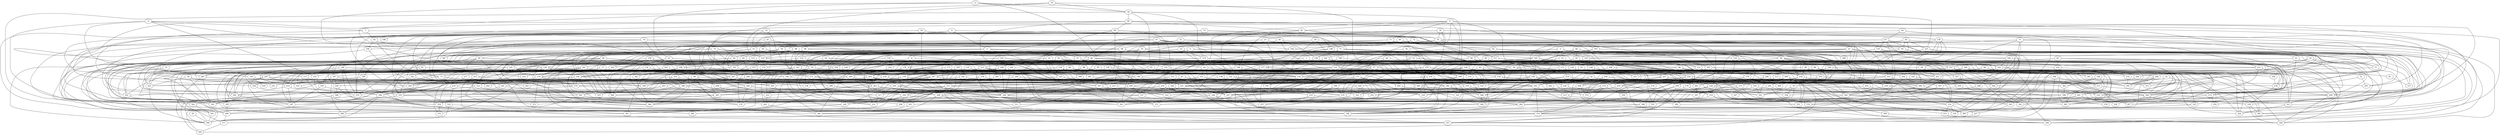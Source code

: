 strict graph "gnp_random_graph(400,0.015)" {
0;
1;
2;
3;
4;
5;
6;
7;
8;
9;
10;
11;
12;
13;
14;
15;
16;
17;
18;
19;
20;
21;
22;
23;
24;
25;
26;
27;
28;
29;
30;
31;
32;
33;
34;
35;
36;
37;
38;
39;
40;
41;
42;
43;
44;
45;
46;
47;
48;
49;
50;
51;
52;
53;
54;
55;
56;
57;
58;
59;
60;
61;
62;
63;
64;
65;
66;
67;
68;
69;
70;
71;
72;
73;
74;
75;
76;
77;
78;
79;
80;
81;
82;
83;
84;
85;
86;
87;
88;
89;
90;
91;
92;
93;
94;
95;
96;
97;
98;
99;
100;
101;
102;
103;
104;
105;
106;
107;
108;
109;
110;
111;
112;
113;
114;
115;
116;
117;
118;
119;
120;
121;
122;
123;
124;
125;
126;
127;
128;
129;
130;
131;
132;
133;
134;
135;
136;
137;
138;
139;
140;
141;
142;
143;
144;
145;
146;
147;
148;
149;
150;
151;
152;
153;
154;
155;
156;
157;
158;
159;
160;
161;
162;
163;
164;
165;
166;
167;
168;
169;
170;
171;
172;
173;
174;
175;
176;
177;
178;
179;
180;
181;
182;
183;
184;
185;
186;
187;
188;
189;
190;
191;
192;
193;
194;
195;
196;
197;
198;
199;
200;
201;
202;
203;
204;
205;
206;
207;
208;
209;
210;
211;
212;
213;
214;
215;
216;
217;
218;
219;
220;
221;
222;
223;
224;
225;
226;
227;
228;
229;
230;
231;
232;
233;
234;
235;
236;
237;
238;
239;
240;
241;
242;
243;
244;
245;
246;
247;
248;
249;
250;
251;
252;
253;
254;
255;
256;
257;
258;
259;
260;
261;
262;
263;
264;
265;
266;
267;
268;
269;
270;
271;
272;
273;
274;
275;
276;
277;
278;
279;
280;
281;
282;
283;
284;
285;
286;
287;
288;
289;
290;
291;
292;
293;
294;
295;
296;
297;
298;
299;
300;
301;
302;
303;
304;
305;
306;
307;
308;
309;
310;
311;
312;
313;
314;
315;
316;
317;
318;
319;
320;
321;
322;
323;
324;
325;
326;
327;
328;
329;
330;
331;
332;
333;
334;
335;
336;
337;
338;
339;
340;
341;
342;
343;
344;
345;
346;
347;
348;
349;
350;
351;
352;
353;
354;
355;
356;
357;
358;
359;
360;
361;
362;
363;
364;
365;
366;
367;
368;
369;
370;
371;
372;
373;
374;
375;
376;
377;
378;
379;
380;
381;
382;
383;
384;
385;
386;
387;
388;
389;
390;
391;
392;
393;
394;
395;
396;
397;
398;
399;
0 -- 2  [is_available=True, prob="0.14694449603"];
0 -- 292  [is_available=True, prob="0.543612323707"];
0 -- 70  [is_available=True, prob="0.851135130073"];
0 -- 73  [is_available=True, prob="1.0"];
0 -- 13  [is_available=True, prob="1.0"];
0 -- 251  [is_available=True, prob="0.992114525195"];
1 -- 225  [is_available=True, prob="0.807864538722"];
1 -- 197  [is_available=True, prob="0.594368779039"];
2 -- 64  [is_available=True, prob="0.243637148551"];
2 -- 387  [is_available=True, prob="1.0"];
2 -- 37  [is_available=True, prob="1.0"];
2 -- 201  [is_available=True, prob="1.0"];
2 -- 384  [is_available=True, prob="0.518034780957"];
2 -- 92  [is_available=True, prob="0.96355299249"];
2 -- 125  [is_available=True, prob="0.546538984574"];
3 -- 320  [is_available=True, prob="1.0"];
3 -- 272  [is_available=True, prob="0.699775963404"];
3 -- 38  [is_available=True, prob="1.0"];
3 -- 267  [is_available=True, prob="1.0"];
3 -- 79  [is_available=True, prob="0.71492486943"];
3 -- 16  [is_available=True, prob="0.735065519127"];
3 -- 373  [is_available=True, prob="0.568395208954"];
3 -- 380  [is_available=True, prob="0.39723599661"];
4 -- 7  [is_available=True, prob="1.0"];
4 -- 393  [is_available=True, prob="0.442879208554"];
4 -- 339  [is_available=True, prob="1.0"];
4 -- 117  [is_available=True, prob="1.0"];
4 -- 155  [is_available=True, prob="0.808313178905"];
4 -- 126  [is_available=True, prob="0.921834881513"];
5 -- 256  [is_available=True, prob="1.0"];
5 -- 33  [is_available=True, prob="0.552987838872"];
5 -- 291  [is_available=True, prob="0.0169830321972"];
5 -- 200  [is_available=True, prob="1.0"];
5 -- 298  [is_available=True, prob="1.0"];
5 -- 110  [is_available=True, prob="0.990715065185"];
5 -- 216  [is_available=True, prob="0.919939548149"];
5 -- 218  [is_available=True, prob="0.848789905794"];
6 -- 280  [is_available=True, prob="1.0"];
6 -- 249  [is_available=True, prob="1.0"];
6 -- 175  [is_available=True, prob="0.171063386462"];
7 -- 65  [is_available=True, prob="0.617405160604"];
7 -- 245  [is_available=True, prob="0.712616267055"];
7 -- 71  [is_available=True, prob="0.766653483558"];
8 -- 131  [is_available=True, prob="0.141253153368"];
8 -- 296  [is_available=True, prob="0.129941707272"];
8 -- 201  [is_available=True, prob="0.883163331762"];
8 -- 268  [is_available=True, prob="0.789837362602"];
8 -- 13  [is_available=True, prob="0.988112934517"];
8 -- 58  [is_available=True, prob="0.243129811067"];
8 -- 378  [is_available=True, prob="1.0"];
8 -- 382  [is_available=True, prob="0.864123968782"];
9 -- 34  [is_available=True, prob="0.605747683142"];
9 -- 262  [is_available=True, prob="0.826492561996"];
9 -- 295  [is_available=True, prob="0.692701622677"];
9 -- 42  [is_available=True, prob="0.342392783106"];
9 -- 11  [is_available=True, prob="0.493606050666"];
9 -- 172  [is_available=True, prob="0.0403824044321"];
9 -- 151  [is_available=True, prob="0.346703587705"];
9 -- 91  [is_available=True, prob="0.674557549163"];
9 -- 394  [is_available=True, prob="0.79030622488"];
10 -- 13  [is_available=True, prob="1.0"];
10 -- 46  [is_available=True, prob="0.0248096515046"];
10 -- 308  [is_available=True, prob="0.364686979401"];
10 -- 377  [is_available=True, prob="1.0"];
10 -- 249  [is_available=True, prob="0.94540710447"];
10 -- 251  [is_available=True, prob="0.45160260404"];
11 -- 96  [is_available=True, prob="1.0"];
11 -- 385  [is_available=True, prob="0.550388718654"];
11 -- 258  [is_available=True, prob="0.276140834327"];
11 -- 369  [is_available=True, prob="0.919661281537"];
11 -- 250  [is_available=True, prob="0.0057835211692"];
11 -- 159  [is_available=True, prob="0.328324115141"];
12 -- 56  [is_available=True, prob="0.229447478656"];
12 -- 168  [is_available=True, prob="0.00413104912939"];
12 -- 207  [is_available=True, prob="1.0"];
12 -- 223  [is_available=True, prob="0.899420955877"];
12 -- 23  [is_available=True, prob="0.389129580945"];
13 -- 193  [is_available=True, prob="0.462480750412"];
13 -- 37  [is_available=True, prob="0.131780652446"];
13 -- 114  [is_available=True, prob="0.201929708494"];
13 -- 315  [is_available=True, prob="0.997412022577"];
13 -- 138  [is_available=True, prob="0.616037273373"];
14 -- 364  [is_available=True, prob="0.135462272253"];
14 -- 76  [is_available=True, prob="0.797703744583"];
14 -- 141  [is_available=True, prob="0.197831543258"];
14 -- 277  [is_available=True, prob="0.479871457864"];
14 -- 184  [is_available=True, prob="0.63238321235"];
14 -- 57  [is_available=True, prob="0.865725137761"];
15 -- 99  [is_available=True, prob="1.0"];
15 -- 70  [is_available=True, prob="0.908767654807"];
15 -- 103  [is_available=True, prob="0.368466122228"];
15 -- 328  [is_available=True, prob="0.336789781862"];
15 -- 210  [is_available=True, prob="0.999403217083"];
15 -- 349  [is_available=True, prob="0.638114788134"];
16 -- 369  [is_available=True, prob="0.0995433882185"];
16 -- 172  [is_available=True, prob="0.624890379816"];
16 -- 77  [is_available=True, prob="1.0"];
16 -- 327  [is_available=True, prob="0.648832712227"];
17 -- 217  [is_available=True, prob="0.656326529959"];
17 -- 273  [is_available=True, prob="0.224202467785"];
18 -- 288  [is_available=True, prob="1.0"];
18 -- 66  [is_available=True, prob="1.0"];
18 -- 167  [is_available=True, prob="0.148862343419"];
18 -- 267  [is_available=True, prob="1.0"];
18 -- 366  [is_available=True, prob="0.464686446462"];
18 -- 48  [is_available=True, prob="0.572131259323"];
19 -- 256  [is_available=True, prob="1.0"];
19 -- 384  [is_available=True, prob="1.0"];
19 -- 259  [is_available=True, prob="0.704895933965"];
19 -- 393  [is_available=True, prob="0.551528799831"];
19 -- 42  [is_available=True, prob="0.542726799895"];
19 -- 176  [is_available=True, prob="0.502273531576"];
19 -- 212  [is_available=True, prob="0.942010824772"];
19 -- 31  [is_available=True, prob="0.884157506073"];
20 -- 70  [is_available=True, prob="0.291089807614"];
20 -- 169  [is_available=True, prob="0.130727350484"];
20 -- 394  [is_available=True, prob="0.18961298594"];
20 -- 171  [is_available=True, prob="0.178081598799"];
20 -- 48  [is_available=True, prob="0.0220286882205"];
20 -- 181  [is_available=True, prob="1.0"];
20 -- 281  [is_available=True, prob="0.577871449617"];
20 -- 27  [is_available=True, prob="0.866706298725"];
21 -- 291  [is_available=True, prob="0.124084069616"];
21 -- 231  [is_available=True, prob="0.451115153273"];
21 -- 367  [is_available=True, prob="1.0"];
21 -- 147  [is_available=True, prob="0.981666528168"];
21 -- 246  [is_available=True, prob="0.481293565208"];
21 -- 120  [is_available=True, prob="1.0"];
21 -- 348  [is_available=True, prob="0.39260501189"];
21 -- 125  [is_available=True, prob="0.0774448398296"];
22 -- 320  [is_available=True, prob="0.87507762765"];
22 -- 129  [is_available=True, prob="0.518185887511"];
22 -- 330  [is_available=True, prob="0.732477658549"];
22 -- 269  [is_available=True, prob="0.844021967216"];
22 -- 174  [is_available=True, prob="1.0"];
22 -- 157  [is_available=True, prob="1.0"];
22 -- 178  [is_available=True, prob="0.262593815017"];
22 -- 283  [is_available=True, prob="0.242693573483"];
22 -- 61  [is_available=True, prob="0.171033545273"];
23 -- 73  [is_available=True, prob="1.0"];
23 -- 355  [is_available=True, prob="0.527938427562"];
23 -- 245  [is_available=True, prob="1.0"];
23 -- 142  [is_available=True, prob="0.567109486339"];
24 -- 226  [is_available=True, prob="0.0447481590711"];
24 -- 395  [is_available=True, prob="0.702418217069"];
24 -- 237  [is_available=True, prob="1.0"];
25 -- 240  [is_available=True, prob="0.955968266441"];
25 -- 385  [is_available=True, prob="0.0115104035294"];
25 -- 211  [is_available=True, prob="0.265915248571"];
25 -- 300  [is_available=True, prob="0.437267838243"];
26 -- 179  [is_available=True, prob="0.900303271251"];
26 -- 123  [is_available=True, prob="1.0"];
26 -- 133  [is_available=True, prob="0.652643324945"];
26 -- 383  [is_available=True, prob="0.550908970827"];
27 -- 257  [is_available=True, prob="1.0"];
27 -- 50  [is_available=True, prob="0.225200238856"];
27 -- 170  [is_available=True, prob="0.854267367622"];
27 -- 321  [is_available=True, prob="0.689369375801"];
28 -- 252  [is_available=True, prob="1.0"];
28 -- 35  [is_available=True, prob="0.708325040782"];
28 -- 131  [is_available=True, prob="0.357237208023"];
28 -- 257  [is_available=True, prob="1.0"];
29 -- 132  [is_available=True, prob="1.0"];
29 -- 239  [is_available=True, prob="0.754961002827"];
29 -- 307  [is_available=True, prob="0.960853344334"];
29 -- 188  [is_available=True, prob="0.937553074465"];
29 -- 93  [is_available=True, prob="0.663220231924"];
29 -- 223  [is_available=True, prob="0.110320133723"];
30 -- 56  [is_available=True, prob="0.885341675876"];
30 -- 57  [is_available=True, prob="1.0"];
30 -- 114  [is_available=True, prob="1.0"];
30 -- 92  [is_available=True, prob="0.108114413097"];
31 -- 322  [is_available=True, prob="0.583028531452"];
32 -- 387  [is_available=True, prob="0.629316392394"];
32 -- 292  [is_available=True, prob="0.930285235078"];
32 -- 171  [is_available=True, prob="0.00318841484237"];
32 -- 85  [is_available=True, prob="0.755251095088"];
32 -- 342  [is_available=True, prob="0.552802074782"];
32 -- 93  [is_available=True, prob="0.4471622587"];
33 -- 322  [is_available=True, prob="0.99291679023"];
33 -- 112  [is_available=True, prob="0.850836307329"];
33 -- 274  [is_available=True, prob="0.388257687728"];
33 -- 152  [is_available=True, prob="0.100146191854"];
33 -- 57  [is_available=True, prob="0.853132232404"];
34 -- 101  [is_available=True, prob="0.0148951838462"];
34 -- 133  [is_available=True, prob="0.102757115731"];
35 -- 327  [is_available=True, prob="1.0"];
35 -- 170  [is_available=True, prob="0.412497656843"];
35 -- 280  [is_available=True, prob="0.346808529484"];
35 -- 243  [is_available=True, prob="0.0158649901138"];
35 -- 216  [is_available=True, prob="0.142633715912"];
35 -- 186  [is_available=True, prob="0.073510736308"];
35 -- 383  [is_available=True, prob="1.0"];
35 -- 63  [is_available=True, prob="0.311049948176"];
36 -- 399  [is_available=True, prob="0.396411753798"];
37 -- 199  [is_available=True, prob="0.105119014291"];
37 -- 202  [is_available=True, prob="0.214409562391"];
37 -- 267  [is_available=True, prob="1.0"];
37 -- 124  [is_available=True, prob="0.648452025335"];
38 -- 384  [is_available=True, prob="0.331702161438"];
38 -- 258  [is_available=True, prob="0.815762871381"];
38 -- 324  [is_available=True, prob="0.0533851148634"];
38 -- 392  [is_available=True, prob="0.645615667275"];
38 -- 130  [is_available=True, prob="0.947451280264"];
38 -- 163  [is_available=True, prob="0.441384184039"];
38 -- 84  [is_available=True, prob="0.816058373713"];
39 -- 352  [is_available=True, prob="0.557051502983"];
39 -- 393  [is_available=True, prob="1.0"];
39 -- 323  [is_available=True, prob="0.717226300672"];
39 -- 222  [is_available=True, prob="0.649975870169"];
40 -- 67  [is_available=True, prob="1.0"];
40 -- 212  [is_available=True, prob="1.0"];
40 -- 77  [is_available=True, prob="0.247501771871"];
40 -- 149  [is_available=True, prob="0.0988443812018"];
41 -- 186  [is_available=True, prob="1.0"];
41 -- 398  [is_available=True, prob="0.389859425531"];
42 -- 81  [is_available=True, prob="0.449411618767"];
42 -- 213  [is_available=True, prob="1.0"];
42 -- 345  [is_available=True, prob="0.448760092183"];
42 -- 153  [is_available=True, prob="0.109150709677"];
42 -- 383  [is_available=True, prob="1.0"];
43 -- 192  [is_available=True, prob="0.526152425366"];
43 -- 68  [is_available=True, prob="0.889595769872"];
43 -- 357  [is_available=True, prob="1.0"];
44 -- 160  [is_available=True, prob="0.577358173066"];
44 -- 289  [is_available=True, prob="0.892282081586"];
44 -- 45  [is_available=True, prob="0.505452295476"];
44 -- 238  [is_available=True, prob="1.0"];
44 -- 320  [is_available=True, prob="0.659552880166"];
44 -- 337  [is_available=True, prob="0.0186419169331"];
44 -- 127  [is_available=True, prob="0.821322629423"];
45 -- 105  [is_available=True, prob="0.867388858166"];
45 -- 370  [is_available=True, prob="1.0"];
45 -- 326  [is_available=True, prob="0.145452501723"];
45 -- 300  [is_available=True, prob="0.902627805181"];
46 -- 68  [is_available=True, prob="0.674432575664"];
46 -- 229  [is_available=True, prob="0.980086901742"];
46 -- 299  [is_available=True, prob="1.0"];
46 -- 373  [is_available=True, prob="0.660162041704"];
46 -- 156  [is_available=True, prob="1.0"];
47 -- 260  [is_available=True, prob="0.483609884969"];
47 -- 357  [is_available=True, prob="0.254815209499"];
47 -- 326  [is_available=True, prob="0.240210437181"];
47 -- 104  [is_available=True, prob="0.298322263504"];
47 -- 106  [is_available=True, prob="0.883847851887"];
47 -- 107  [is_available=True, prob="0.893294178462"];
47 -- 296  [is_available=True, prob="0.721136085457"];
47 -- 210  [is_available=True, prob="1.0"];
47 -- 282  [is_available=True, prob="0.441903062598"];
48 -- 344  [is_available=True, prob="0.562491023433"];
48 -- 227  [is_available=True, prob="0.992381364166"];
48 -- 340  [is_available=True, prob="1.0"];
48 -- 394  [is_available=True, prob="0.570704088353"];
48 -- 299  [is_available=True, prob="0.565437760211"];
48 -- 269  [is_available=True, prob="0.491315187203"];
48 -- 365  [is_available=True, prob="0.49291221892"];
48 -- 241  [is_available=True, prob="0.989085500163"];
48 -- 116  [is_available=True, prob="1.0"];
48 -- 341  [is_available=True, prob="1.0"];
48 -- 88  [is_available=True, prob="1.0"];
49 -- 260  [is_available=True, prob="0.599122741579"];
49 -- 125  [is_available=True, prob="0.949555244725"];
49 -- 62  [is_available=True, prob="1.0"];
49 -- 359  [is_available=True, prob="0.801713437482"];
50 -- 97  [is_available=True, prob="0.751643645372"];
50 -- 323  [is_available=True, prob="0.967819426594"];
50 -- 360  [is_available=True, prob="0.172054449115"];
50 -- 335  [is_available=True, prob="0.637811871092"];
50 -- 152  [is_available=True, prob="0.618426103711"];
50 -- 92  [is_available=True, prob="0.775523283632"];
51 -- 281  [is_available=True, prob="0.699519989008"];
51 -- 332  [is_available=True, prob="0.458667509283"];
52 -- 312  [is_available=True, prob="1.0"];
52 -- 177  [is_available=True, prob="0.707495472187"];
52 -- 170  [is_available=True, prob="0.313232372362"];
52 -- 387  [is_available=True, prob="0.747892279942"];
52 -- 119  [is_available=True, prob="0.358042542119"];
53 -- 347  [is_available=True, prob="1.0"];
53 -- 290  [is_available=True, prob="1.0"];
53 -- 179  [is_available=True, prob="1.0"];
53 -- 172  [is_available=True, prob="1.0"];
54 -- 198  [is_available=True, prob="1.0"];
54 -- 326  [is_available=True, prob="1.0"];
54 -- 72  [is_available=True, prob="1.0"];
54 -- 363  [is_available=True, prob="0.501163394992"];
54 -- 334  [is_available=True, prob="0.55257372144"];
54 -- 148  [is_available=True, prob="1.0"];
54 -- 252  [is_available=True, prob="0.410540238964"];
55 -- 265  [is_available=True, prob="0.301160091511"];
55 -- 130  [is_available=True, prob="0.803153849868"];
55 -- 219  [is_available=True, prob="1.0"];
55 -- 271  [is_available=True, prob="0.46553869164"];
56 -- 97  [is_available=True, prob="0.249224347392"];
56 -- 365  [is_available=True, prob="0.0135347552088"];
56 -- 119  [is_available=True, prob="0.71150101398"];
56 -- 152  [is_available=True, prob="0.763968277151"];
56 -- 60  [is_available=True, prob="0.965902486829"];
57 -- 379  [is_available=True, prob="1.0"];
57 -- 294  [is_available=True, prob="0.834121308167"];
57 -- 200  [is_available=True, prob="0.890789801758"];
57 -- 269  [is_available=True, prob="0.536016663473"];
57 -- 370  [is_available=True, prob="0.559630865425"];
57 -- 310  [is_available=True, prob="0.569609586467"];
57 -- 376  [is_available=True, prob="0.788964689731"];
57 -- 191  [is_available=True, prob="0.185844684604"];
57 -- 285  [is_available=True, prob="0.041346520926"];
57 -- 255  [is_available=True, prob="0.760743696056"];
58 -- 201  [is_available=True, prob="1.0"];
58 -- 250  [is_available=True, prob="0.577118763988"];
58 -- 390  [is_available=True, prob="1.0"];
58 -- 382  [is_available=True, prob="1.0"];
59 -- 384  [is_available=True, prob="0.556886749738"];
59 -- 265  [is_available=True, prob="0.795500218793"];
59 -- 299  [is_available=True, prob="1.0"];
59 -- 239  [is_available=True, prob="1.0"];
59 -- 178  [is_available=True, prob="0.413248101682"];
59 -- 188  [is_available=True, prob="0.40665704508"];
60 -- 65  [is_available=True, prob="1.0"];
60 -- 69  [is_available=True, prob="0.93541538273"];
60 -- 105  [is_available=True, prob="1.0"];
60 -- 269  [is_available=True, prob="1.0"];
60 -- 240  [is_available=True, prob="1.0"];
60 -- 297  [is_available=True, prob="1.0"];
60 -- 91  [is_available=True, prob="0.136057690098"];
60 -- 188  [is_available=True, prob="0.495026897087"];
61 -- 396  [is_available=True, prob="0.25699827338"];
61 -- 78  [is_available=True, prob="0.751842111587"];
61 -- 269  [is_available=True, prob="1.0"];
62 -- 224  [is_available=True, prob="0.596651219725"];
62 -- 129  [is_available=True, prob="0.370132017097"];
62 -- 99  [is_available=True, prob="0.264982233025"];
62 -- 329  [is_available=True, prob="0.676748257614"];
62 -- 127  [is_available=True, prob="0.108703179618"];
63 -- 64  [is_available=True, prob="0.312794506323"];
63 -- 386  [is_available=True, prob="0.845588094407"];
63 -- 295  [is_available=True, prob="0.577589740766"];
63 -- 144  [is_available=True, prob="1.0"];
63 -- 151  [is_available=True, prob="0.323135276757"];
63 -- 186  [is_available=True, prob="1.0"];
63 -- 285  [is_available=True, prob="1.0"];
64 -- 260  [is_available=True, prob="0.0659198362259"];
64 -- 389  [is_available=True, prob="0.348003926768"];
64 -- 73  [is_available=True, prob="0.879205191799"];
64 -- 366  [is_available=True, prob="0.560456807542"];
64 -- 319  [is_available=True, prob="0.298620488041"];
65 -- 194  [is_available=True, prob="0.754804690334"];
65 -- 73  [is_available=True, prob="0.344817927245"];
65 -- 105  [is_available=True, prob="1.0"];
65 -- 89  [is_available=True, prob="1.0"];
66 -- 195  [is_available=True, prob="1.0"];
66 -- 263  [is_available=True, prob="0.127964523726"];
66 -- 199  [is_available=True, prob="0.230108095921"];
66 -- 359  [is_available=True, prob="0.44324742577"];
66 -- 87  [is_available=True, prob="0.0639157894509"];
66 -- 249  [is_available=True, prob="0.269757235852"];
67 -- 165  [is_available=True, prob="0.50757324074"];
67 -- 294  [is_available=True, prob="0.714091115232"];
67 -- 135  [is_available=True, prob="0.565314692806"];
67 -- 279  [is_available=True, prob="0.915199020423"];
67 -- 183  [is_available=True, prob="0.401775785159"];
67 -- 187  [is_available=True, prob="1.0"];
67 -- 126  [is_available=True, prob="1.0"];
67 -- 357  [is_available=True, prob="1.0"];
68 -- 386  [is_available=True, prob="0.94478972478"];
68 -- 132  [is_available=True, prob="0.0345218720253"];
68 -- 110  [is_available=True, prob="0.435299041271"];
68 -- 147  [is_available=True, prob="0.872749613989"];
69 -- 354  [is_available=True, prob="0.800900156207"];
69 -- 166  [is_available=True, prob="1.0"];
69 -- 231  [is_available=True, prob="0.0906667178495"];
69 -- 136  [is_available=True, prob="0.205297107856"];
69 -- 330  [is_available=True, prob="0.0860367497443"];
69 -- 363  [is_available=True, prob="1.0"];
69 -- 206  [is_available=True, prob="1.0"];
69 -- 311  [is_available=True, prob="0.899662060064"];
70 -- 194  [is_available=True, prob="0.52269213577"];
70 -- 291  [is_available=True, prob="0.913407503302"];
70 -- 111  [is_available=True, prob="0.412698026194"];
70 -- 315  [is_available=True, prob="0.880312294369"];
70 -- 93  [is_available=True, prob="0.197109380501"];
70 -- 350  [is_available=True, prob="0.109218738538"];
70 -- 223  [is_available=True, prob="0.855316650987"];
71 -- 360  [is_available=True, prob="0.945054486876"];
71 -- 361  [is_available=True, prob="1.0"];
71 -- 112  [is_available=True, prob="1.0"];
71 -- 210  [is_available=True, prob="0.014250302665"];
71 -- 347  [is_available=True, prob="0.141133768518"];
71 -- 156  [is_available=True, prob="0.353188205124"];
72 -- 104  [is_available=True, prob="1.0"];
72 -- 266  [is_available=True, prob="0.61206113311"];
72 -- 246  [is_available=True, prob="1.0"];
72 -- 239  [is_available=True, prob="0.222387420867"];
73 -- 235  [is_available=True, prob="0.00407115461213"];
73 -- 309  [is_available=True, prob="0.52800313851"];
73 -- 344  [is_available=True, prob="0.350203482656"];
73 -- 220  [is_available=True, prob="0.182707402951"];
74 -- 96  [is_available=True, prob="0.840163264454"];
74 -- 121  [is_available=True, prob="0.383877222389"];
74 -- 283  [is_available=True, prob="0.834240488044"];
74 -- 192  [is_available=True, prob="0.401682871617"];
74 -- 393  [is_available=True, prob="0.159575426646"];
75 -- 76  [is_available=True, prob="0.72087868695"];
75 -- 210  [is_available=True, prob="0.110194165923"];
75 -- 78  [is_available=True, prob="1.0"];
75 -- 80  [is_available=True, prob="0.157176896573"];
75 -- 114  [is_available=True, prob="0.965034805826"];
75 -- 180  [is_available=True, prob="0.186795107639"];
76 -- 130  [is_available=True, prob="0.717740302455"];
76 -- 366  [is_available=True, prob="1.0"];
76 -- 334  [is_available=True, prob="0.787049440685"];
76 -- 382  [is_available=True, prob="0.355501643962"];
77 -- 130  [is_available=True, prob="0.368861130972"];
77 -- 385  [is_available=True, prob="1.0"];
78 -- 352  [is_available=True, prob="0.329372650806"];
78 -- 349  [is_available=True, prob="0.514553665385"];
78 -- 372  [is_available=True, prob="0.341521694349"];
78 -- 216  [is_available=True, prob="0.0719686897207"];
78 -- 207  [is_available=True, prob="0.520293218545"];
79 -- 364  [is_available=True, prob="1.0"];
79 -- 341  [is_available=True, prob="0.390936726426"];
79 -- 358  [is_available=True, prob="1.0"];
80 -- 208  [is_available=True, prob="0.668704917369"];
80 -- 315  [is_available=True, prob="0.928681749856"];
80 -- 379  [is_available=True, prob="0.419520381678"];
80 -- 369  [is_available=True, prob="1.0"];
81 -- 127  [is_available=True, prob="0.621581619489"];
82 -- 112  [is_available=True, prob="0.947078321516"];
82 -- 225  [is_available=True, prob="0.598150985107"];
82 -- 396  [is_available=True, prob="1.0"];
82 -- 133  [is_available=True, prob="0.90550608336"];
82 -- 325  [is_available=True, prob="0.221247657526"];
83 -- 352  [is_available=True, prob="1.0"];
83 -- 113  [is_available=True, prob="1.0"];
83 -- 287  [is_available=True, prob="0.453840766593"];
83 -- 238  [is_available=True, prob="0.551876999619"];
83 -- 103  [is_available=True, prob="0.0592604081456"];
84 -- 386  [is_available=True, prob="0.828900241235"];
84 -- 197  [is_available=True, prob="1.0"];
84 -- 264  [is_available=True, prob="0.161268520196"];
84 -- 397  [is_available=True, prob="0.320577894604"];
84 -- 378  [is_available=True, prob="0.773425866898"];
85 -- 155  [is_available=True, prob="1.0"];
85 -- 389  [is_available=True, prob="1.0"];
85 -- 302  [is_available=True, prob="1.0"];
85 -- 335  [is_available=True, prob="0.595956615381"];
85 -- 308  [is_available=True, prob="1.0"];
85 -- 215  [is_available=True, prob="0.0326724628463"];
85 -- 123  [is_available=True, prob="0.0179738589292"];
85 -- 253  [is_available=True, prob="0.589762940236"];
85 -- 222  [is_available=True, prob="0.549053580864"];
86 -- 128  [is_available=True, prob="0.554426186406"];
86 -- 399  [is_available=True, prob="0.34730131103"];
86 -- 273  [is_available=True, prob="0.85067992313"];
86 -- 242  [is_available=True, prob="0.134446276766"];
86 -- 309  [is_available=True, prob="0.289368615739"];
86 -- 374  [is_available=True, prob="0.507250512155"];
86 -- 218  [is_available=True, prob="1.0"];
86 -- 285  [is_available=True, prob="0.49172241243"];
86 -- 126  [is_available=True, prob="1.0"];
87 -- 367  [is_available=True, prob="0.426726582762"];
87 -- 309  [is_available=True, prob="0.579649863613"];
87 -- 270  [is_available=True, prob="0.772131180582"];
87 -- 341  [is_available=True, prob="0.0518530943977"];
88 -- 353  [is_available=True, prob="0.993275060562"];
88 -- 322  [is_available=True, prob="1.0"];
88 -- 133  [is_available=True, prob="1.0"];
88 -- 138  [is_available=True, prob="0.958682320653"];
88 -- 211  [is_available=True, prob="1.0"];
88 -- 116  [is_available=True, prob="0.72276680594"];
88 -- 309  [is_available=True, prob="0.561277449363"];
88 -- 152  [is_available=True, prob="0.905451988034"];
89 -- 256  [is_available=True, prob="0.761614609948"];
89 -- 226  [is_available=True, prob="0.69821459069"];
89 -- 169  [is_available=True, prob="1.0"];
89 -- 306  [is_available=True, prob="0.923936638284"];
89 -- 114  [is_available=True, prob="1.0"];
89 -- 371  [is_available=True, prob="0.32414926684"];
89 -- 344  [is_available=True, prob="0.609270744885"];
90 -- 399  [is_available=True, prob="0.994811415164"];
90 -- 239  [is_available=True, prob="0.893093418225"];
90 -- 228  [is_available=True, prob="0.7800735151"];
90 -- 243  [is_available=True, prob="0.543606218005"];
90 -- 167  [is_available=True, prob="1.0"];
91 -- 136  [is_available=True, prob="1.0"];
91 -- 106  [is_available=True, prob="0.417236758848"];
91 -- 233  [is_available=True, prob="0.914948762277"];
91 -- 122  [is_available=True, prob="0.284132126843"];
92 -- 288  [is_available=True, prob="0.391837359212"];
92 -- 263  [is_available=True, prob="1.0"];
92 -- 98  [is_available=True, prob="0.991645003775"];
92 -- 386  [is_available=True, prob="1.0"];
93 -- 261  [is_available=True, prob="1.0"];
93 -- 236  [is_available=True, prob="0.976923125995"];
93 -- 211  [is_available=True, prob="0.00108633969062"];
93 -- 156  [is_available=True, prob="0.937022724378"];
93 -- 382  [is_available=True, prob="0.660692039932"];
94 -- 382  [is_available=True, prob="0.97532843395"];
94 -- 307  [is_available=True, prob="0.223114232425"];
94 -- 373  [is_available=True, prob="1.0"];
94 -- 182  [is_available=True, prob="0.139217482732"];
95 -- 244  [is_available=True, prob="0.883817094136"];
95 -- 116  [is_available=True, prob="0.871100320296"];
95 -- 254  [is_available=True, prob="0.264221259071"];
95 -- 143  [is_available=True, prob="0.312454157712"];
96 -- 239  [is_available=True, prob="0.948945279299"];
96 -- 114  [is_available=True, prob="0.00698565349985"];
96 -- 237  [is_available=True, prob="1.0"];
97 -- 378  [is_available=True, prob="0.761563874545"];
97 -- 146  [is_available=True, prob="0.249590173339"];
97 -- 103  [is_available=True, prob="0.355709931099"];
98 -- 240  [is_available=True, prob="0.79668124643"];
98 -- 347  [is_available=True, prob="0.088359891909"];
98 -- 239  [is_available=True, prob="0.418029677491"];
99 -- 320  [is_available=True, prob="1.0"];
99 -- 238  [is_available=True, prob="0.27703490341"];
99 -- 144  [is_available=True, prob="0.816302398191"];
99 -- 149  [is_available=True, prob="1.0"];
100 -- 306  [is_available=True, prob="0.707790890111"];
100 -- 131  [is_available=True, prob="1.0"];
100 -- 396  [is_available=True, prob="0.500210796595"];
101 -- 224  [is_available=True, prob="0.803157768887"];
101 -- 232  [is_available=True, prob="0.588174800588"];
101 -- 142  [is_available=True, prob="1.0"];
101 -- 335  [is_available=True, prob="0.0659502863926"];
101 -- 336  [is_available=True, prob="1.0"];
101 -- 188  [is_available=True, prob="0.0860477595671"];
101 -- 383  [is_available=True, prob="1.0"];
102 -- 297  [is_available=True, prob="0.358110106901"];
102 -- 130  [is_available=True, prob="1.0"];
102 -- 188  [is_available=True, prob="0.410425663322"];
102 -- 366  [is_available=True, prob="0.353093903383"];
102 -- 142  [is_available=True, prob="1.0"];
103 -- 375  [is_available=True, prob="0.716109427894"];
104 -- 383  [is_available=True, prob="1.0"];
104 -- 111  [is_available=True, prob="0.707302209215"];
105 -- 324  [is_available=True, prob="0.700425772523"];
105 -- 170  [is_available=True, prob="1.0"];
105 -- 174  [is_available=True, prob="0.160738553588"];
105 -- 311  [is_available=True, prob="1.0"];
105 -- 345  [is_available=True, prob="1.0"];
106 -- 130  [is_available=True, prob="1.0"];
106 -- 324  [is_available=True, prob="0.0949573685417"];
106 -- 389  [is_available=True, prob="0.254228779124"];
106 -- 391  [is_available=True, prob="1.0"];
106 -- 340  [is_available=True, prob="0.0275910999408"];
107 -- 234  [is_available=True, prob="0.190900666295"];
107 -- 330  [is_available=True, prob="1.0"];
107 -- 300  [is_available=True, prob="0.339958391065"];
107 -- 165  [is_available=True, prob="1.0"];
108 -- 209  [is_available=True, prob="1.0"];
108 -- 199  [is_available=True, prob="1.0"];
109 -- 259  [is_available=True, prob="0.794666119937"];
109 -- 229  [is_available=True, prob="0.569275033973"];
109 -- 236  [is_available=True, prob="0.0617640738322"];
109 -- 207  [is_available=True, prob="0.997823860896"];
109 -- 275  [is_available=True, prob="0.291801110201"];
109 -- 117  [is_available=True, prob="0.753892927467"];
109 -- 312  [is_available=True, prob="0.847522285848"];
109 -- 221  [is_available=True, prob="1.0"];
110 -- 356  [is_available=True, prob="0.584889170026"];
110 -- 142  [is_available=True, prob="1.0"];
110 -- 239  [is_available=True, prob="1.0"];
111 -- 272  [is_available=True, prob="0.278898357025"];
111 -- 212  [is_available=True, prob="1.0"];
111 -- 121  [is_available=True, prob="0.194824992325"];
111 -- 379  [is_available=True, prob="0.828563005243"];
111 -- 188  [is_available=True, prob="0.737309052591"];
111 -- 350  [is_available=True, prob="1.0"];
112 -- 324  [is_available=True, prob="0.791003868625"];
112 -- 178  [is_available=True, prob="0.717488881958"];
112 -- 255  [is_available=True, prob="0.601565799068"];
113 -- 307  [is_available=True, prob="0.354655329492"];
113 -- 266  [is_available=True, prob="1.0"];
113 -- 187  [is_available=True, prob="0.908771833157"];
114 -- 268  [is_available=True, prob="0.439724260009"];
114 -- 175  [is_available=True, prob="0.281586262069"];
114 -- 237  [is_available=True, prob="0.66330924773"];
114 -- 277  [is_available=True, prob="0.257697679188"];
114 -- 344  [is_available=True, prob="0.209543787545"];
114 -- 255  [is_available=True, prob="0.956816929754"];
115 -- 279  [is_available=True, prob="0.50270496086"];
115 -- 139  [is_available=True, prob="0.151834069381"];
115 -- 326  [is_available=True, prob="0.946144695979"];
115 -- 151  [is_available=True, prob="0.521954485822"];
116 -- 354  [is_available=True, prob="0.500538823241"];
116 -- 296  [is_available=True, prob="0.528661591682"];
116 -- 364  [is_available=True, prob="0.756254347526"];
116 -- 203  [is_available=True, prob="0.87441623918"];
116 -- 300  [is_available=True, prob="0.950101330083"];
116 -- 305  [is_available=True, prob="0.815357448509"];
116 -- 373  [is_available=True, prob="0.190249235691"];
116 -- 317  [is_available=True, prob="0.61059337768"];
117 -- 388  [is_available=True, prob="0.940767584208"];
117 -- 319  [is_available=True, prob="0.77700583982"];
117 -- 301  [is_available=True, prob="0.464485973198"];
118 -- 144  [is_available=True, prob="1.0"];
118 -- 170  [is_available=True, prob="0.87984018444"];
118 -- 258  [is_available=True, prob="0.974790331208"];
118 -- 271  [is_available=True, prob="0.97237131795"];
119 -- 226  [is_available=True, prob="0.60974606518"];
119 -- 205  [is_available=True, prob="0.529235771699"];
119 -- 157  [is_available=True, prob="0.886600903876"];
119 -- 222  [is_available=True, prob="0.19522708674"];
120 -- 143  [is_available=True, prob="0.980300092505"];
121 -- 324  [is_available=True, prob="1.0"];
121 -- 389  [is_available=True, prob="0.534588099516"];
121 -- 331  [is_available=True, prob="0.847138495108"];
121 -- 336  [is_available=True, prob="1.0"];
121 -- 146  [is_available=True, prob="1.0"];
121 -- 278  [is_available=True, prob="1.0"];
121 -- 314  [is_available=True, prob="0.640477539766"];
121 -- 186  [is_available=True, prob="0.451650512682"];
122 -- 260  [is_available=True, prob="0.0215108332525"];
122 -- 328  [is_available=True, prob="0.960561023894"];
122 -- 234  [is_available=True, prob="0.354452727598"];
122 -- 333  [is_available=True, prob="0.0277696135219"];
122 -- 174  [is_available=True, prob="0.279357742831"];
122 -- 240  [is_available=True, prob="1.0"];
122 -- 337  [is_available=True, prob="0.419643113355"];
123 -- 298  [is_available=True, prob="1.0"];
123 -- 238  [is_available=True, prob="0.990080043802"];
124 -- 168  [is_available=True, prob="0.0402704961025"];
124 -- 265  [is_available=True, prob="0.138848399836"];
124 -- 373  [is_available=True, prob="0.00585606412439"];
124 -- 155  [is_available=True, prob="0.0760445978954"];
124 -- 221  [is_available=True, prob="0.66423576086"];
125 -- 352  [is_available=True, prob="0.809402465939"];
125 -- 293  [is_available=True, prob="0.013720113681"];
125 -- 396  [is_available=True, prob="0.739748725019"];
125 -- 399  [is_available=True, prob="0.590624396276"];
126 -- 196  [is_available=True, prob="0.908133522184"];
126 -- 267  [is_available=True, prob="0.682267170042"];
126 -- 398  [is_available=True, prob="0.664825422703"];
126 -- 337  [is_available=True, prob="0.291069629081"];
126 -- 323  [is_available=True, prob="0.939484625248"];
126 -- 149  [is_available=True, prob="0.751502204666"];
126 -- 381  [is_available=True, prob="1.0"];
126 -- 245  [is_available=True, prob="1.0"];
128 -- 260  [is_available=True, prob="0.127825261606"];
128 -- 238  [is_available=True, prob="0.450963399821"];
128 -- 181  [is_available=True, prob="0.996773693924"];
128 -- 215  [is_available=True, prob="0.00764695332485"];
128 -- 345  [is_available=True, prob="0.399220783922"];
129 -- 131  [is_available=True, prob="1.0"];
129 -- 389  [is_available=True, prob="0.499206978885"];
129 -- 348  [is_available=True, prob="0.721838635484"];
129 -- 350  [is_available=True, prob="1.0"];
130 -- 205  [is_available=True, prob="0.794275392461"];
130 -- 305  [is_available=True, prob="1.0"];
130 -- 191  [is_available=True, prob="0.99215695701"];
131 -- 331  [is_available=True, prob="0.592507479093"];
131 -- 199  [is_available=True, prob="0.371105160857"];
131 -- 138  [is_available=True, prob="0.935340836317"];
131 -- 267  [is_available=True, prob="1.0"];
131 -- 385  [is_available=True, prob="0.902620274052"];
131 -- 305  [is_available=True, prob="0.876589891107"];
131 -- 381  [is_available=True, prob="0.702640853587"];
132 -- 190  [is_available=True, prob="0.309123848745"];
132 -- 383  [is_available=True, prob="0.0749278169749"];
133 -- 270  [is_available=True, prob="0.405762592658"];
134 -- 245  [is_available=True, prob="0.661369795128"];
134 -- 166  [is_available=True, prob="1.0"];
134 -- 343  [is_available=True, prob="0.275441011276"];
135 -- 197  [is_available=True, prob="0.727682723866"];
135 -- 294  [is_available=True, prob="0.451216313209"];
135 -- 140  [is_available=True, prob="0.558805506242"];
135 -- 351  [is_available=True, prob="0.16396722865"];
135 -- 252  [is_available=True, prob="0.438435016345"];
135 -- 158  [is_available=True, prob="0.204075616672"];
135 -- 191  [is_available=True, prob="0.906762542228"];
136 -- 219  [is_available=True, prob="1.0"];
136 -- 228  [is_available=True, prob="0.74777867972"];
136 -- 264  [is_available=True, prob="0.962679894983"];
136 -- 201  [is_available=True, prob="0.386714524422"];
136 -- 148  [is_available=True, prob="0.262558680726"];
136 -- 349  [is_available=True, prob="1.0"];
137 -- 201  [is_available=True, prob="1.0"];
137 -- 250  [is_available=True, prob="0.787341634361"];
137 -- 317  [is_available=True, prob="1.0"];
137 -- 261  [is_available=True, prob="1.0"];
137 -- 263  [is_available=True, prob="1.0"];
138 -- 229  [is_available=True, prob="0.202474376296"];
138 -- 235  [is_available=True, prob="0.398171019522"];
138 -- 191  [is_available=True, prob="1.0"];
139 -- 376  [is_available=True, prob="1.0"];
139 -- 186  [is_available=True, prob="0.223665803982"];
139 -- 300  [is_available=True, prob="0.29741482896"];
139 -- 314  [is_available=True, prob="0.715386898552"];
140 -- 355  [is_available=True, prob="0.136607147244"];
140 -- 232  [is_available=True, prob="1.0"];
140 -- 142  [is_available=True, prob="0.450486111996"];
140 -- 210  [is_available=True, prob="0.00870539911882"];
140 -- 157  [is_available=True, prob="0.361695945636"];
141 -- 319  [is_available=True, prob="0.125420941674"];
141 -- 341  [is_available=True, prob="0.439787197264"];
141 -- 222  [is_available=True, prob="1.0"];
141 -- 263  [is_available=True, prob="0.178994124596"];
142 -- 338  [is_available=True, prob="0.794572674987"];
142 -- 146  [is_available=True, prob="0.95970390441"];
142 -- 349  [is_available=True, prob="0.702443861497"];
142 -- 286  [is_available=True, prob="0.862105956481"];
143 -- 296  [is_available=True, prob="0.319997996753"];
143 -- 362  [is_available=True, prob="1.0"];
143 -- 363  [is_available=True, prob="0.627047588871"];
143 -- 315  [is_available=True, prob="0.406261107249"];
143 -- 222  [is_available=True, prob="0.129015802974"];
144 -- 211  [is_available=True, prob="0.326804275862"];
144 -- 374  [is_available=True, prob="0.669606885478"];
144 -- 280  [is_available=True, prob="0.601934210225"];
145 -- 361  [is_available=True, prob="0.363222087548"];
145 -- 338  [is_available=True, prob="0.965155228268"];
145 -- 347  [is_available=True, prob="1.0"];
145 -- 310  [is_available=True, prob="0.943315055975"];
146 -- 293  [is_available=True, prob="0.377320214026"];
146 -- 230  [is_available=True, prob="0.563470522298"];
146 -- 234  [is_available=True, prob="0.926052859194"];
147 -- 224  [is_available=True, prob="0.146281260661"];
147 -- 196  [is_available=True, prob="0.269210839342"];
147 -- 393  [is_available=True, prob="0.71594503403"];
147 -- 367  [is_available=True, prob="1.0"];
148 -- 391  [is_available=True, prob="0.115414767161"];
148 -- 165  [is_available=True, prob="0.768068671242"];
148 -- 191  [is_available=True, prob="0.323802136584"];
149 -- 398  [is_available=True, prob="0.962646614864"];
149 -- 232  [is_available=True, prob="1.0"];
149 -- 372  [is_available=True, prob="0.967592383866"];
149 -- 152  [is_available=True, prob="0.471101639027"];
150 -- 152  [is_available=True, prob="0.439146531286"];
150 -- 288  [is_available=True, prob="0.215339753311"];
150 -- 270  [is_available=True, prob="0.169815399287"];
151 -- 282  [is_available=True, prob="0.427440821297"];
151 -- 301  [is_available=True, prob="1.0"];
152 -- 389  [is_available=True, prob="0.577495524683"];
152 -- 230  [is_available=True, prob="0.83924230711"];
153 -- 367  [is_available=True, prob="0.118743091579"];
153 -- 386  [is_available=True, prob="0.522991072549"];
153 -- 351  [is_available=True, prob="0.728734698581"];
154 -- 328  [is_available=True, prob="1.0"];
154 -- 265  [is_available=True, prob="0.0443551311163"];
154 -- 252  [is_available=True, prob="0.142656342736"];
154 -- 398  [is_available=True, prob="1.0"];
154 -- 190  [is_available=True, prob="0.320216488676"];
155 -- 195  [is_available=True, prob="0.00149658833928"];
155 -- 335  [is_available=True, prob="0.74424719172"];
156 -- 224  [is_available=True, prob="0.280291029836"];
156 -- 320  [is_available=True, prob="0.0298513181458"];
156 -- 199  [is_available=True, prob="0.716346804596"];
156 -- 253  [is_available=True, prob="0.811074906863"];
156 -- 177  [is_available=True, prob="0.725357527341"];
156 -- 312  [is_available=True, prob="0.352221291447"];
156 -- 287  [is_available=True, prob="0.766978903147"];
157 -- 300  [is_available=True, prob="0.340648260069"];
157 -- 301  [is_available=True, prob="0.38978253775"];
157 -- 345  [is_available=True, prob="0.625238063827"];
157 -- 282  [is_available=True, prob="0.383100469392"];
158 -- 164  [is_available=True, prob="1.0"];
158 -- 325  [is_available=True, prob="0.593777478246"];
158 -- 200  [is_available=True, prob="1.0"];
158 -- 364  [is_available=True, prob="0.374939720897"];
158 -- 347  [is_available=True, prob="0.0863980918194"];
159 -- 271  [is_available=True, prob="1.0"];
159 -- 285  [is_available=True, prob="0.677924733534"];
159 -- 221  [is_available=True, prob="0.959479038627"];
159 -- 231  [is_available=True, prob="1.0"];
160 -- 380  [is_available=True, prob="1.0"];
160 -- 274  [is_available=True, prob="1.0"];
160 -- 310  [is_available=True, prob="1.0"];
160 -- 345  [is_available=True, prob="1.0"];
160 -- 252  [is_available=True, prob="0.919817448518"];
161 -- 196  [is_available=True, prob="0.549448910063"];
161 -- 263  [is_available=True, prob="0.385215724045"];
162 -- 241  [is_available=True, prob="1.0"];
162 -- 274  [is_available=True, prob="0.460556593259"];
162 -- 326  [is_available=True, prob="0.797961235435"];
163 -- 265  [is_available=True, prob="0.46825741542"];
164 -- 236  [is_available=True, prob="0.2733673668"];
165 -- 236  [is_available=True, prob="0.562578093384"];
165 -- 173  [is_available=True, prob="0.833080184424"];
165 -- 227  [is_available=True, prob="0.0269877230574"];
165 -- 344  [is_available=True, prob="0.822996678653"];
166 -- 192  [is_available=True, prob="0.204160961556"];
166 -- 362  [is_available=True, prob="1.0"];
166 -- 235  [is_available=True, prob="0.716897380374"];
166 -- 275  [is_available=True, prob="0.963293876547"];
166 -- 311  [is_available=True, prob="0.485857533755"];
167 -- 286  [is_available=True, prob="0.789971567738"];
168 -- 296  [is_available=True, prob="0.164637519896"];
168 -- 226  [is_available=True, prob="0.23014681239"];
169 -- 344  [is_available=True, prob="0.728967151785"];
169 -- 370  [is_available=True, prob="0.439240037633"];
169 -- 391  [is_available=True, prob="0.59192039847"];
170 -- 266  [is_available=True, prob="1.0"];
170 -- 371  [is_available=True, prob="0.230420311539"];
170 -- 279  [is_available=True, prob="0.286679766936"];
170 -- 255  [is_available=True, prob="0.0627294698965"];
171 -- 230  [is_available=True, prob="0.379601121316"];
171 -- 328  [is_available=True, prob="1.0"];
171 -- 233  [is_available=True, prob="0.949452447111"];
171 -- 202  [is_available=True, prob="0.269886336614"];
171 -- 373  [is_available=True, prob="0.339374809619"];
171 -- 319  [is_available=True, prob="1.0"];
172 -- 226  [is_available=True, prob="0.823508866899"];
172 -- 390  [is_available=True, prob="0.709606513618"];
172 -- 230  [is_available=True, prob="0.820958543848"];
172 -- 210  [is_available=True, prob="0.458029809829"];
172 -- 214  [is_available=True, prob="0.925236593774"];
173 -- 399  [is_available=True, prob="0.861728963199"];
173 -- 182  [is_available=True, prob="0.0177564097758"];
173 -- 247  [is_available=True, prob="1.0"];
174 -- 356  [is_available=True, prob="1.0"];
174 -- 374  [is_available=True, prob="1.0"];
174 -- 372  [is_available=True, prob="1.0"];
174 -- 287  [is_available=True, prob="1.0"];
175 -- 206  [is_available=True, prob="1.0"];
176 -- 249  [is_available=True, prob="1.0"];
176 -- 343  [is_available=True, prob="0.888898064993"];
176 -- 252  [is_available=True, prob="0.879588841231"];
176 -- 273  [is_available=True, prob="0.639850532582"];
177 -- 227  [is_available=True, prob="0.327715685013"];
177 -- 295  [is_available=True, prob="0.0379340444459"];
177 -- 297  [is_available=True, prob="0.482841983517"];
177 -- 238  [is_available=True, prob="1.0"];
177 -- 334  [is_available=True, prob="0.891834497876"];
177 -- 248  [is_available=True, prob="0.52516567405"];
177 -- 287  [is_available=True, prob="1.0"];
178 -- 357  [is_available=True, prob="1.0"];
178 -- 200  [is_available=True, prob="0.816597140472"];
178 -- 360  [is_available=True, prob="0.981009246666"];
178 -- 183  [is_available=True, prob="1.0"];
179 -- 377  [is_available=True, prob="0.695218980732"];
179 -- 355  [is_available=True, prob="0.87946990767"];
179 -- 318  [is_available=True, prob="0.652577700042"];
180 -- 380  [is_available=True, prob="0.0874504802616"];
180 -- 222  [is_available=True, prob="0.706832069696"];
181 -- 288  [is_available=True, prob="0.690609663409"];
181 -- 183  [is_available=True, prob="1.0"];
182 -- 258  [is_available=True, prob="1.0"];
182 -- 291  [is_available=True, prob="1.0"];
182 -- 231  [is_available=True, prob="0.213225536742"];
183 -- 393  [is_available=True, prob="0.7733868718"];
183 -- 396  [is_available=True, prob="1.0"];
183 -- 341  [is_available=True, prob="1.0"];
184 -- 290  [is_available=True, prob="0.279839916936"];
184 -- 382  [is_available=True, prob="0.292827344895"];
184 -- 362  [is_available=True, prob="0.657484407203"];
185 -- 196  [is_available=True, prob="0.396325905538"];
185 -- 267  [is_available=True, prob="1.0"];
185 -- 365  [is_available=True, prob="0.631878960208"];
185 -- 271  [is_available=True, prob="0.775717417583"];
185 -- 240  [is_available=True, prob="0.609436918789"];
185 -- 383  [is_available=True, prob="0.856043737311"];
186 -- 389  [is_available=True, prob="1.0"];
186 -- 262  [is_available=True, prob="0.648760929466"];
186 -- 365  [is_available=True, prob="0.0634778409066"];
186 -- 331  [is_available=True, prob="1.0"];
187 -- 353  [is_available=True, prob="0.342430207023"];
188 -- 326  [is_available=True, prob="0.305771213778"];
188 -- 390  [is_available=True, prob="0.257308904343"];
188 -- 206  [is_available=True, prob="0.0788928313088"];
188 -- 271  [is_available=True, prob="0.679768452121"];
188 -- 343  [is_available=True, prob="0.614949693585"];
188 -- 216  [is_available=True, prob="0.598681631622"];
188 -- 383  [is_available=True, prob="0.501593536402"];
189 -- 336  [is_available=True, prob="0.544445314991"];
189 -- 210  [is_available=True, prob="0.487614566408"];
189 -- 354  [is_available=True, prob="0.569426685747"];
189 -- 322  [is_available=True, prob="0.347085359947"];
189 -- 294  [is_available=True, prob="0.940128035604"];
190 -- 386  [is_available=True, prob="0.192715484135"];
190 -- 323  [is_available=True, prob="0.473765513917"];
190 -- 201  [is_available=True, prob="0.144733783142"];
190 -- 366  [is_available=True, prob="0.288080563856"];
190 -- 209  [is_available=True, prob="0.200938871697"];
191 -- 233  [is_available=True, prob="0.959367014728"];
192 -- 354  [is_available=True, prob="0.0555706877033"];
192 -- 317  [is_available=True, prob="0.985262554111"];
193 -- 258  [is_available=True, prob="0.379842244034"];
193 -- 220  [is_available=True, prob="0.592168159572"];
194 -- 342  [is_available=True, prob="0.528166503182"];
194 -- 293  [is_available=True, prob="0.110843882073"];
195 -- 381  [is_available=True, prob="1.0"];
195 -- 287  [is_available=True, prob="0.157625063097"];
196 -- 258  [is_available=True, prob="0.0278146592741"];
196 -- 323  [is_available=True, prob="0.604679479208"];
196 -- 265  [is_available=True, prob="0.310954417239"];
196 -- 375  [is_available=True, prob="0.675494457469"];
196 -- 279  [is_available=True, prob="1.0"];
196 -- 315  [is_available=True, prob="1.0"];
197 -- 293  [is_available=True, prob="1.0"];
197 -- 393  [is_available=True, prob="0.764869088915"];
197 -- 398  [is_available=True, prob="1.0"];
197 -- 329  [is_available=True, prob="0.928436763195"];
199 -- 390  [is_available=True, prob="0.15515055449"];
199 -- 200  [is_available=True, prob="0.562029117432"];
199 -- 236  [is_available=True, prob="1.0"];
199 -- 302  [is_available=True, prob="1.0"];
199 -- 211  [is_available=True, prob="1.0"];
199 -- 361  [is_available=True, prob="0.860369810926"];
200 -- 360  [is_available=True, prob="0.54257349385"];
200 -- 305  [is_available=True, prob="0.276049832386"];
200 -- 311  [is_available=True, prob="1.0"];
200 -- 347  [is_available=True, prob="0.960966033206"];
201 -- 268  [is_available=True, prob="0.0257665093576"];
202 -- 348  [is_available=True, prob="1.0"];
203 -- 210  [is_available=True, prob="0.371781089703"];
203 -- 335  [is_available=True, prob="0.875549613972"];
203 -- 311  [is_available=True, prob="0.16396060722"];
204 -- 340  [is_available=True, prob="0.152294182983"];
204 -- 281  [is_available=True, prob="1.0"];
204 -- 218  [is_available=True, prob="0.941669834632"];
204 -- 388  [is_available=True, prob="0.683494124465"];
204 -- 308  [is_available=True, prob="1.0"];
205 -- 363  [is_available=True, prob="0.391205592827"];
205 -- 317  [is_available=True, prob="0.221995810223"];
205 -- 382  [is_available=True, prob="0.912411729648"];
206 -- 265  [is_available=True, prob="0.0556699027655"];
206 -- 266  [is_available=True, prob="0.339428039139"];
206 -- 309  [is_available=True, prob="0.341987890183"];
206 -- 248  [is_available=True, prob="0.444060346547"];
207 -- 353  [is_available=True, prob="0.118219256141"];
207 -- 363  [is_available=True, prob="0.0302057160927"];
207 -- 232  [is_available=True, prob="1.0"];
207 -- 299  [is_available=True, prob="1.0"];
207 -- 373  [is_available=True, prob="0.232525359685"];
207 -- 251  [is_available=True, prob="0.806236315564"];
208 -- 250  [is_available=True, prob="1.0"];
209 -- 262  [is_available=True, prob="0.303844186369"];
209 -- 268  [is_available=True, prob="0.685247057227"];
209 -- 271  [is_available=True, prob="1.0"];
209 -- 243  [is_available=True, prob="1.0"];
210 -- 342  [is_available=True, prob="0.780098456235"];
210 -- 311  [is_available=True, prob="0.259283764549"];
211 -- 358  [is_available=True, prob="0.4850023348"];
211 -- 299  [is_available=True, prob="0.831773352153"];
211 -- 253  [is_available=True, prob="0.408261520133"];
212 -- 257  [is_available=True, prob="0.872931683626"];
212 -- 240  [is_available=True, prob="1.0"];
212 -- 312  [is_available=True, prob="0.633411592873"];
213 -- 370  [is_available=True, prob="0.431242387584"];
213 -- 279  [is_available=True, prob="0.598226264018"];
214 -- 218  [is_available=True, prob="0.503326339304"];
214 -- 314  [is_available=True, prob="1.0"];
214 -- 373  [is_available=True, prob="1.0"];
215 -- 313  [is_available=True, prob="1.0"];
215 -- 334  [is_available=True, prob="0.398008954975"];
215 -- 357  [is_available=True, prob="0.813078518037"];
216 -- 361  [is_available=True, prob="0.460413267307"];
216 -- 255  [is_available=True, prob="0.00192673228711"];
217 -- 235  [is_available=True, prob="1.0"];
218 -- 305  [is_available=True, prob="0.142960922514"];
218 -- 378  [is_available=True, prob="0.145864053724"];
219 -- 275  [is_available=True, prob="0.056205768415"];
219 -- 285  [is_available=True, prob="0.751978568967"];
219 -- 350  [is_available=True, prob="0.805332716309"];
222 -- 399  [is_available=True, prob="1.0"];
223 -- 239  [is_available=True, prob="0.344038902643"];
223 -- 305  [is_available=True, prob="1.0"];
223 -- 281  [is_available=True, prob="0.325191264666"];
224 -- 352  [is_available=True, prob="1.0"];
224 -- 384  [is_available=True, prob="0.0211586730632"];
224 -- 290  [is_available=True, prob="1.0"];
224 -- 259  [is_available=True, prob="0.654114734734"];
224 -- 231  [is_available=True, prob="0.853661449195"];
224 -- 310  [is_available=True, prob="0.840172016176"];
225 -- 294  [is_available=True, prob="0.993784536451"];
225 -- 295  [is_available=True, prob="1.0"];
226 -- 370  [is_available=True, prob="1.0"];
226 -- 313  [is_available=True, prob="0.849221941625"];
226 -- 318  [is_available=True, prob="0.157926499895"];
227 -- 290  [is_available=True, prob="0.72042097143"];
227 -- 228  [is_available=True, prob="1.0"];
227 -- 369  [is_available=True, prob="1.0"];
227 -- 372  [is_available=True, prob="0.765158202111"];
227 -- 250  [is_available=True, prob="0.937407037901"];
228 -- 390  [is_available=True, prob="1.0"];
228 -- 240  [is_available=True, prob="0.587631752364"];
228 -- 342  [is_available=True, prob="1.0"];
228 -- 313  [is_available=True, prob="0.420979281428"];
229 -- 326  [is_available=True, prob="0.35563660712"];
229 -- 232  [is_available=True, prob="0.231006549553"];
229 -- 332  [is_available=True, prob="1.0"];
231 -- 332  [is_available=True, prob="0.422298659448"];
231 -- 250  [is_available=True, prob="0.973575458602"];
233 -- 257  [is_available=True, prob="0.429280452963"];
233 -- 291  [is_available=True, prob="1.0"];
233 -- 310  [is_available=True, prob="1.0"];
234 -- 257  [is_available=True, prob="0.701151740196"];
234 -- 322  [is_available=True, prob="0.251834194786"];
234 -- 353  [is_available=True, prob="1.0"];
234 -- 335  [is_available=True, prob="0.452745851062"];
234 -- 344  [is_available=True, prob="1.0"];
234 -- 347  [is_available=True, prob="0.431473358355"];
235 -- 326  [is_available=True, prob="0.800716505214"];
235 -- 316  [is_available=True, prob="0.236210166838"];
235 -- 287  [is_available=True, prob="0.353183913462"];
236 -- 339  [is_available=True, prob="1.0"];
237 -- 317  [is_available=True, prob="0.890296993023"];
237 -- 352  [is_available=True, prob="1.0"];
238 -- 354  [is_available=True, prob="0.117869458752"];
238 -- 292  [is_available=True, prob="0.974656980457"];
238 -- 268  [is_available=True, prob="0.807847308877"];
239 -- 275  [is_available=True, prob="1.0"];
239 -- 244  [is_available=True, prob="0.105618583085"];
239 -- 310  [is_available=True, prob="0.964479051184"];
240 -- 353  [is_available=True, prob="0.218843677037"];
240 -- 339  [is_available=True, prob="0.872123333672"];
240 -- 307  [is_available=True, prob="0.619831213127"];
240 -- 285  [is_available=True, prob="0.609718703287"];
241 -- 303  [is_available=True, prob="1.0"];
242 -- 354  [is_available=True, prob="0.518308896502"];
242 -- 293  [is_available=True, prob="0.653467188244"];
243 -- 261  [is_available=True, prob="0.222743599916"];
243 -- 247  [is_available=True, prob="0.442482315535"];
243 -- 376  [is_available=True, prob="0.863332493575"];
244 -- 352  [is_available=True, prob="1.0"];
244 -- 321  [is_available=True, prob="1.0"];
244 -- 291  [is_available=True, prob="0.00165438467651"];
244 -- 340  [is_available=True, prob="0.499532566112"];
245 -- 393  [is_available=True, prob="1.0"];
245 -- 367  [is_available=True, prob="1.0"];
245 -- 307  [is_available=True, prob="0.193930091198"];
245 -- 399  [is_available=True, prob="0.330981991691"];
246 -- 394  [is_available=True, prob="1.0"];
246 -- 251  [is_available=True, prob="0.898545407096"];
246 -- 397  [is_available=True, prob="1.0"];
248 -- 396  [is_available=True, prob="0.109481695366"];
248 -- 381  [is_available=True, prob="0.788542880644"];
249 -- 260  [is_available=True, prob="0.0582458076639"];
249 -- 357  [is_available=True, prob="0.387863237906"];
249 -- 303  [is_available=True, prob="1.0"];
249 -- 319  [is_available=True, prob="0.891508884017"];
250 -- 288  [is_available=True, prob="0.563884720128"];
250 -- 328  [is_available=True, prob="0.375110331474"];
250 -- 331  [is_available=True, prob="0.60070035285"];
250 -- 312  [is_available=True, prob="0.803465860961"];
250 -- 382  [is_available=True, prob="1.0"];
252 -- 327  [is_available=True, prob="0.76538865999"];
252 -- 338  [is_available=True, prob="1.0"];
252 -- 276  [is_available=True, prob="1.0"];
252 -- 279  [is_available=True, prob="0.904070985848"];
253 -- 283  [is_available=True, prob="1.0"];
254 -- 339  [is_available=True, prob="0.865204847193"];
254 -- 326  [is_available=True, prob="1.0"];
255 -- 282  [is_available=True, prob="0.424440537903"];
255 -- 394  [is_available=True, prob="1.0"];
255 -- 287  [is_available=True, prob="0.324706542223"];
256 -- 282  [is_available=True, prob="0.970861525093"];
256 -- 330  [is_available=True, prob="0.0661910528694"];
258 -- 316  [is_available=True, prob="1.0"];
259 -- 392  [is_available=True, prob="0.734618937739"];
259 -- 341  [is_available=True, prob="0.197764249632"];
260 -- 321  [is_available=True, prob="0.451642240396"];
260 -- 337  [is_available=True, prob="0.791865260058"];
260 -- 317  [is_available=True, prob="0.356851083323"];
260 -- 382  [is_available=True, prob="0.200200767927"];
261 -- 288  [is_available=True, prob="1.0"];
261 -- 295  [is_available=True, prob="1.0"];
261 -- 307  [is_available=True, prob="0.620485088386"];
261 -- 338  [is_available=True, prob="1.0"];
262 -- 389  [is_available=True, prob="0.308646551863"];
262 -- 295  [is_available=True, prob="0.793310941061"];
262 -- 363  [is_available=True, prob="0.853971536568"];
262 -- 348  [is_available=True, prob="1.0"];
263 -- 357  [is_available=True, prob="1.0"];
263 -- 304  [is_available=True, prob="0.0997232248457"];
263 -- 329  [is_available=True, prob="0.554777364865"];
263 -- 347  [is_available=True, prob="0.770099105192"];
264 -- 268  [is_available=True, prob="1.0"];
264 -- 358  [is_available=True, prob="0.153395107921"];
265 -- 380  [is_available=True, prob="0.172077254207"];
266 -- 269  [is_available=True, prob="0.322779777531"];
266 -- 366  [is_available=True, prob="0.996817886375"];
266 -- 314  [is_available=True, prob="0.474700042459"];
266 -- 379  [is_available=True, prob="1.0"];
267 -- 363  [is_available=True, prob="0.840039546966"];
267 -- 303  [is_available=True, prob="1.0"];
268 -- 392  [is_available=True, prob="1.0"];
268 -- 389  [is_available=True, prob="0.275132674127"];
269 -- 310  [is_available=True, prob="0.545989098654"];
269 -- 349  [is_available=True, prob="1.0"];
270 -- 353  [is_available=True, prob="1.0"];
270 -- 337  [is_available=True, prob="0.770147703726"];
270 -- 348  [is_available=True, prob="1.0"];
271 -- 396  [is_available=True, prob="0.361895046506"];
271 -- 272  [is_available=True, prob="0.658107275482"];
272 -- 359  [is_available=True, prob="0.629791348851"];
272 -- 376  [is_available=True, prob="0.258064024138"];
273 -- 336  [is_available=True, prob="0.0626709642285"];
273 -- 360  [is_available=True, prob="0.616520501553"];
273 -- 394  [is_available=True, prob="0.106516101657"];
273 -- 331  [is_available=True, prob="0.913762550594"];
274 -- 350  [is_available=True, prob="0.65333946589"];
275 -- 363  [is_available=True, prob="0.703090551552"];
275 -- 397  [is_available=True, prob="0.149392981746"];
275 -- 382  [is_available=True, prob="0.0921128408328"];
276 -- 344  [is_available=True, prob="0.848786352429"];
277 -- 346  [is_available=True, prob="0.69069296273"];
277 -- 335  [is_available=True, prob="0.978902097713"];
278 -- 395  [is_available=True, prob="0.0480387161887"];
278 -- 350  [is_available=True, prob="1.0"];
279 -- 282  [is_available=True, prob="1.0"];
279 -- 298  [is_available=True, prob="1.0"];
280 -- 392  [is_available=True, prob="0.317374956075"];
280 -- 374  [is_available=True, prob="1.0"];
280 -- 348  [is_available=True, prob="0.375394757026"];
280 -- 350  [is_available=True, prob="1.0"];
280 -- 351  [is_available=True, prob="0.152642145035"];
282 -- 287  [is_available=True, prob="0.122950518267"];
283 -- 380  [is_available=True, prob="1.0"];
284 -- 312  [is_available=True, prob="1.0"];
284 -- 301  [is_available=True, prob="0.782034847607"];
284 -- 357  [is_available=True, prob="0.446041073133"];
285 -- 299  [is_available=True, prob="0.407116785215"];
286 -- 376  [is_available=True, prob="0.191126644474"];
288 -- 398  [is_available=True, prob="0.939648488845"];
290 -- 357  [is_available=True, prob="0.839426303039"];
290 -- 355  [is_available=True, prob="0.836243165168"];
290 -- 346  [is_available=True, prob="0.481481720435"];
291 -- 380  [is_available=True, prob="1.0"];
292 -- 313  [is_available=True, prob="0.970659038833"];
294 -- 362  [is_available=True, prob="0.559693890495"];
295 -- 327  [is_available=True, prob="0.153101567911"];
296 -- 386  [is_available=True, prob="0.789950771541"];
296 -- 397  [is_available=True, prob="0.555267555816"];
296 -- 315  [is_available=True, prob="0.722551574176"];
297 -- 388  [is_available=True, prob="0.363479876469"];
297 -- 393  [is_available=True, prob="0.383968555586"];
297 -- 306  [is_available=True, prob="0.279402968178"];
297 -- 374  [is_available=True, prob="0.80896940562"];
297 -- 319  [is_available=True, prob="0.242819466193"];
298 -- 354  [is_available=True, prob="1.0"];
298 -- 399  [is_available=True, prob="0.087621831616"];
298 -- 373  [is_available=True, prob="0.691923560593"];
298 -- 325  [is_available=True, prob="0.797434042281"];
299 -- 377  [is_available=True, prob="1.0"];
300 -- 330  [is_available=True, prob="0.812978803339"];
301 -- 355  [is_available=True, prob="0.751476140783"];
301 -- 326  [is_available=True, prob="0.521380276544"];
301 -- 364  [is_available=True, prob="1.0"];
301 -- 374  [is_available=True, prob="1.0"];
303 -- 326  [is_available=True, prob="1.0"];
303 -- 337  [is_available=True, prob="0.744789881187"];
303 -- 366  [is_available=True, prob="0.180296305064"];
304 -- 349  [is_available=True, prob="0.293592983601"];
305 -- 392  [is_available=True, prob="0.768297600455"];
305 -- 346  [is_available=True, prob="1.0"];
306 -- 332  [is_available=True, prob="0.0561226225426"];
306 -- 398  [is_available=True, prob="1.0"];
308 -- 368  [is_available=True, prob="1.0"];
308 -- 372  [is_available=True, prob="0.615118839289"];
308 -- 330  [is_available=True, prob="0.337948807771"];
310 -- 327  [is_available=True, prob="1.0"];
310 -- 330  [is_available=True, prob="0.530677892672"];
310 -- 333  [is_available=True, prob="0.129860694806"];
312 -- 324  [is_available=True, prob="0.652259623275"];
313 -- 355  [is_available=True, prob="0.457874827626"];
316 -- 374  [is_available=True, prob="0.776919531811"];
316 -- 399  [is_available=True, prob="0.659142321211"];
317 -- 331  [is_available=True, prob="0.630909255571"];
318 -- 364  [is_available=True, prob="0.130046280406"];
318 -- 330  [is_available=True, prob="0.850749720195"];
318 -- 349  [is_available=True, prob="0.949797707723"];
319 -- 340  [is_available=True, prob="0.0980654783559"];
320 -- 328  [is_available=True, prob="1.0"];
322 -- 342  [is_available=True, prob="1.0"];
323 -- 340  [is_available=True, prob="0.522562860492"];
323 -- 379  [is_available=True, prob="0.901825901842"];
325 -- 369  [is_available=True, prob="1.0"];
326 -- 328  [is_available=True, prob="0.63450787411"];
326 -- 373  [is_available=True, prob="1.0"];
327 -- 357  [is_available=True, prob="1.0"];
328 -- 365  [is_available=True, prob="0.969656347875"];
329 -- 368  [is_available=True, prob="0.374247453688"];
329 -- 379  [is_available=True, prob="0.799319204504"];
333 -- 349  [is_available=True, prob="1.0"];
334 -- 340  [is_available=True, prob="0.707610995656"];
335 -- 383  [is_available=True, prob="0.610987765819"];
335 -- 342  [is_available=True, prob="0.470786082485"];
337 -- 360  [is_available=True, prob="1.0"];
337 -- 379  [is_available=True, prob="0.772349164931"];
339 -- 385  [is_available=True, prob="0.977371416733"];
339 -- 349  [is_available=True, prob="0.709250548306"];
340 -- 385  [is_available=True, prob="1.0"];
340 -- 399  [is_available=True, prob="1.0"];
340 -- 398  [is_available=True, prob="1.0"];
342 -- 391  [is_available=True, prob="0.687636975196"];
343 -- 386  [is_available=True, prob="1.0"];
344 -- 386  [is_available=True, prob="1.0"];
344 -- 369  [is_available=True, prob="0.247012824426"];
344 -- 374  [is_available=True, prob="0.133131161617"];
345 -- 350  [is_available=True, prob="1.0"];
346 -- 389  [is_available=True, prob="1.0"];
348 -- 360  [is_available=True, prob="0.923174910911"];
354 -- 375  [is_available=True, prob="0.970304665846"];
355 -- 374  [is_available=True, prob="0.584826018347"];
361 -- 397  [is_available=True, prob="0.241007568375"];
362 -- 396  [is_available=True, prob="0.13610800474"];
363 -- 371  [is_available=True, prob="0.0960463891853"];
364 -- 388  [is_available=True, prob="0.557432298688"];
364 -- 369  [is_available=True, prob="1.0"];
367 -- 370  [is_available=True, prob="1.0"];
367 -- 380  [is_available=True, prob="0.243557594718"];
368 -- 393  [is_available=True, prob="0.971555661482"];
370 -- 386  [is_available=True, prob="0.527647698826"];
370 -- 378  [is_available=True, prob="0.526896112852"];
374 -- 394  [is_available=True, prob="0.633077624603"];
374 -- 399  [is_available=True, prob="0.622915845273"];
377 -- 395  [is_available=True, prob="0.577627008191"];
381 -- 390  [is_available=True, prob="0.994069390492"];
381 -- 395  [is_available=True, prob="1.0"];
391 -- 399  [is_available=True, prob="1.0"];
}
